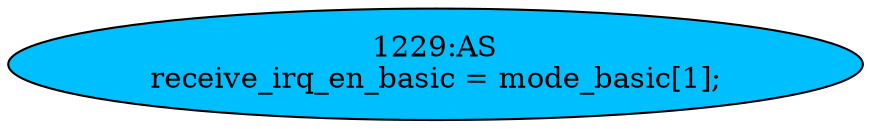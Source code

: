 strict digraph "" {
	node [label="\N"];
	"1229:AS"	 [ast="<pyverilog.vparser.ast.Assign object at 0x7fd77332fa10>",
		def_var="['receive_irq_en_basic']",
		fillcolor=deepskyblue,
		label="1229:AS
receive_irq_en_basic = mode_basic[1];",
		statements="[]",
		style=filled,
		typ=Assign,
		use_var="['mode_basic']"];
}
